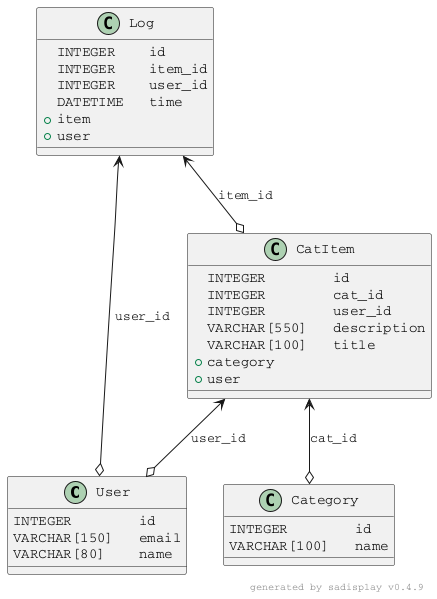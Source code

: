 @startuml

skinparam defaultFontName Courier

Class User {
    INTEGER      ★ id   
    VARCHAR[150] ⚪ email
    VARCHAR[80]  ⚪ name 
}

Class Category {
    INTEGER      ★ id  
    VARCHAR[100] ⚪ name
}

Class CatItem {
    INTEGER      ★ id         
    INTEGER      ☆ cat_id     
    INTEGER      ☆ user_id    
    VARCHAR[550] ⚪ description
    VARCHAR[100] ⚪ title      
    +            category     
    +            user         
}

Class Log {
    INTEGER  ★ id     
    INTEGER  ☆ item_id
    INTEGER  ☆ user_id
    DATETIME ⚪ time   
    +        item     
    +        user     
}

CatItem <--o Category: cat_id

CatItem <--o User: user_id

Log <--o User: user_id

Log <--o CatItem: item_id

right footer generated by sadisplay v0.4.9

@enduml